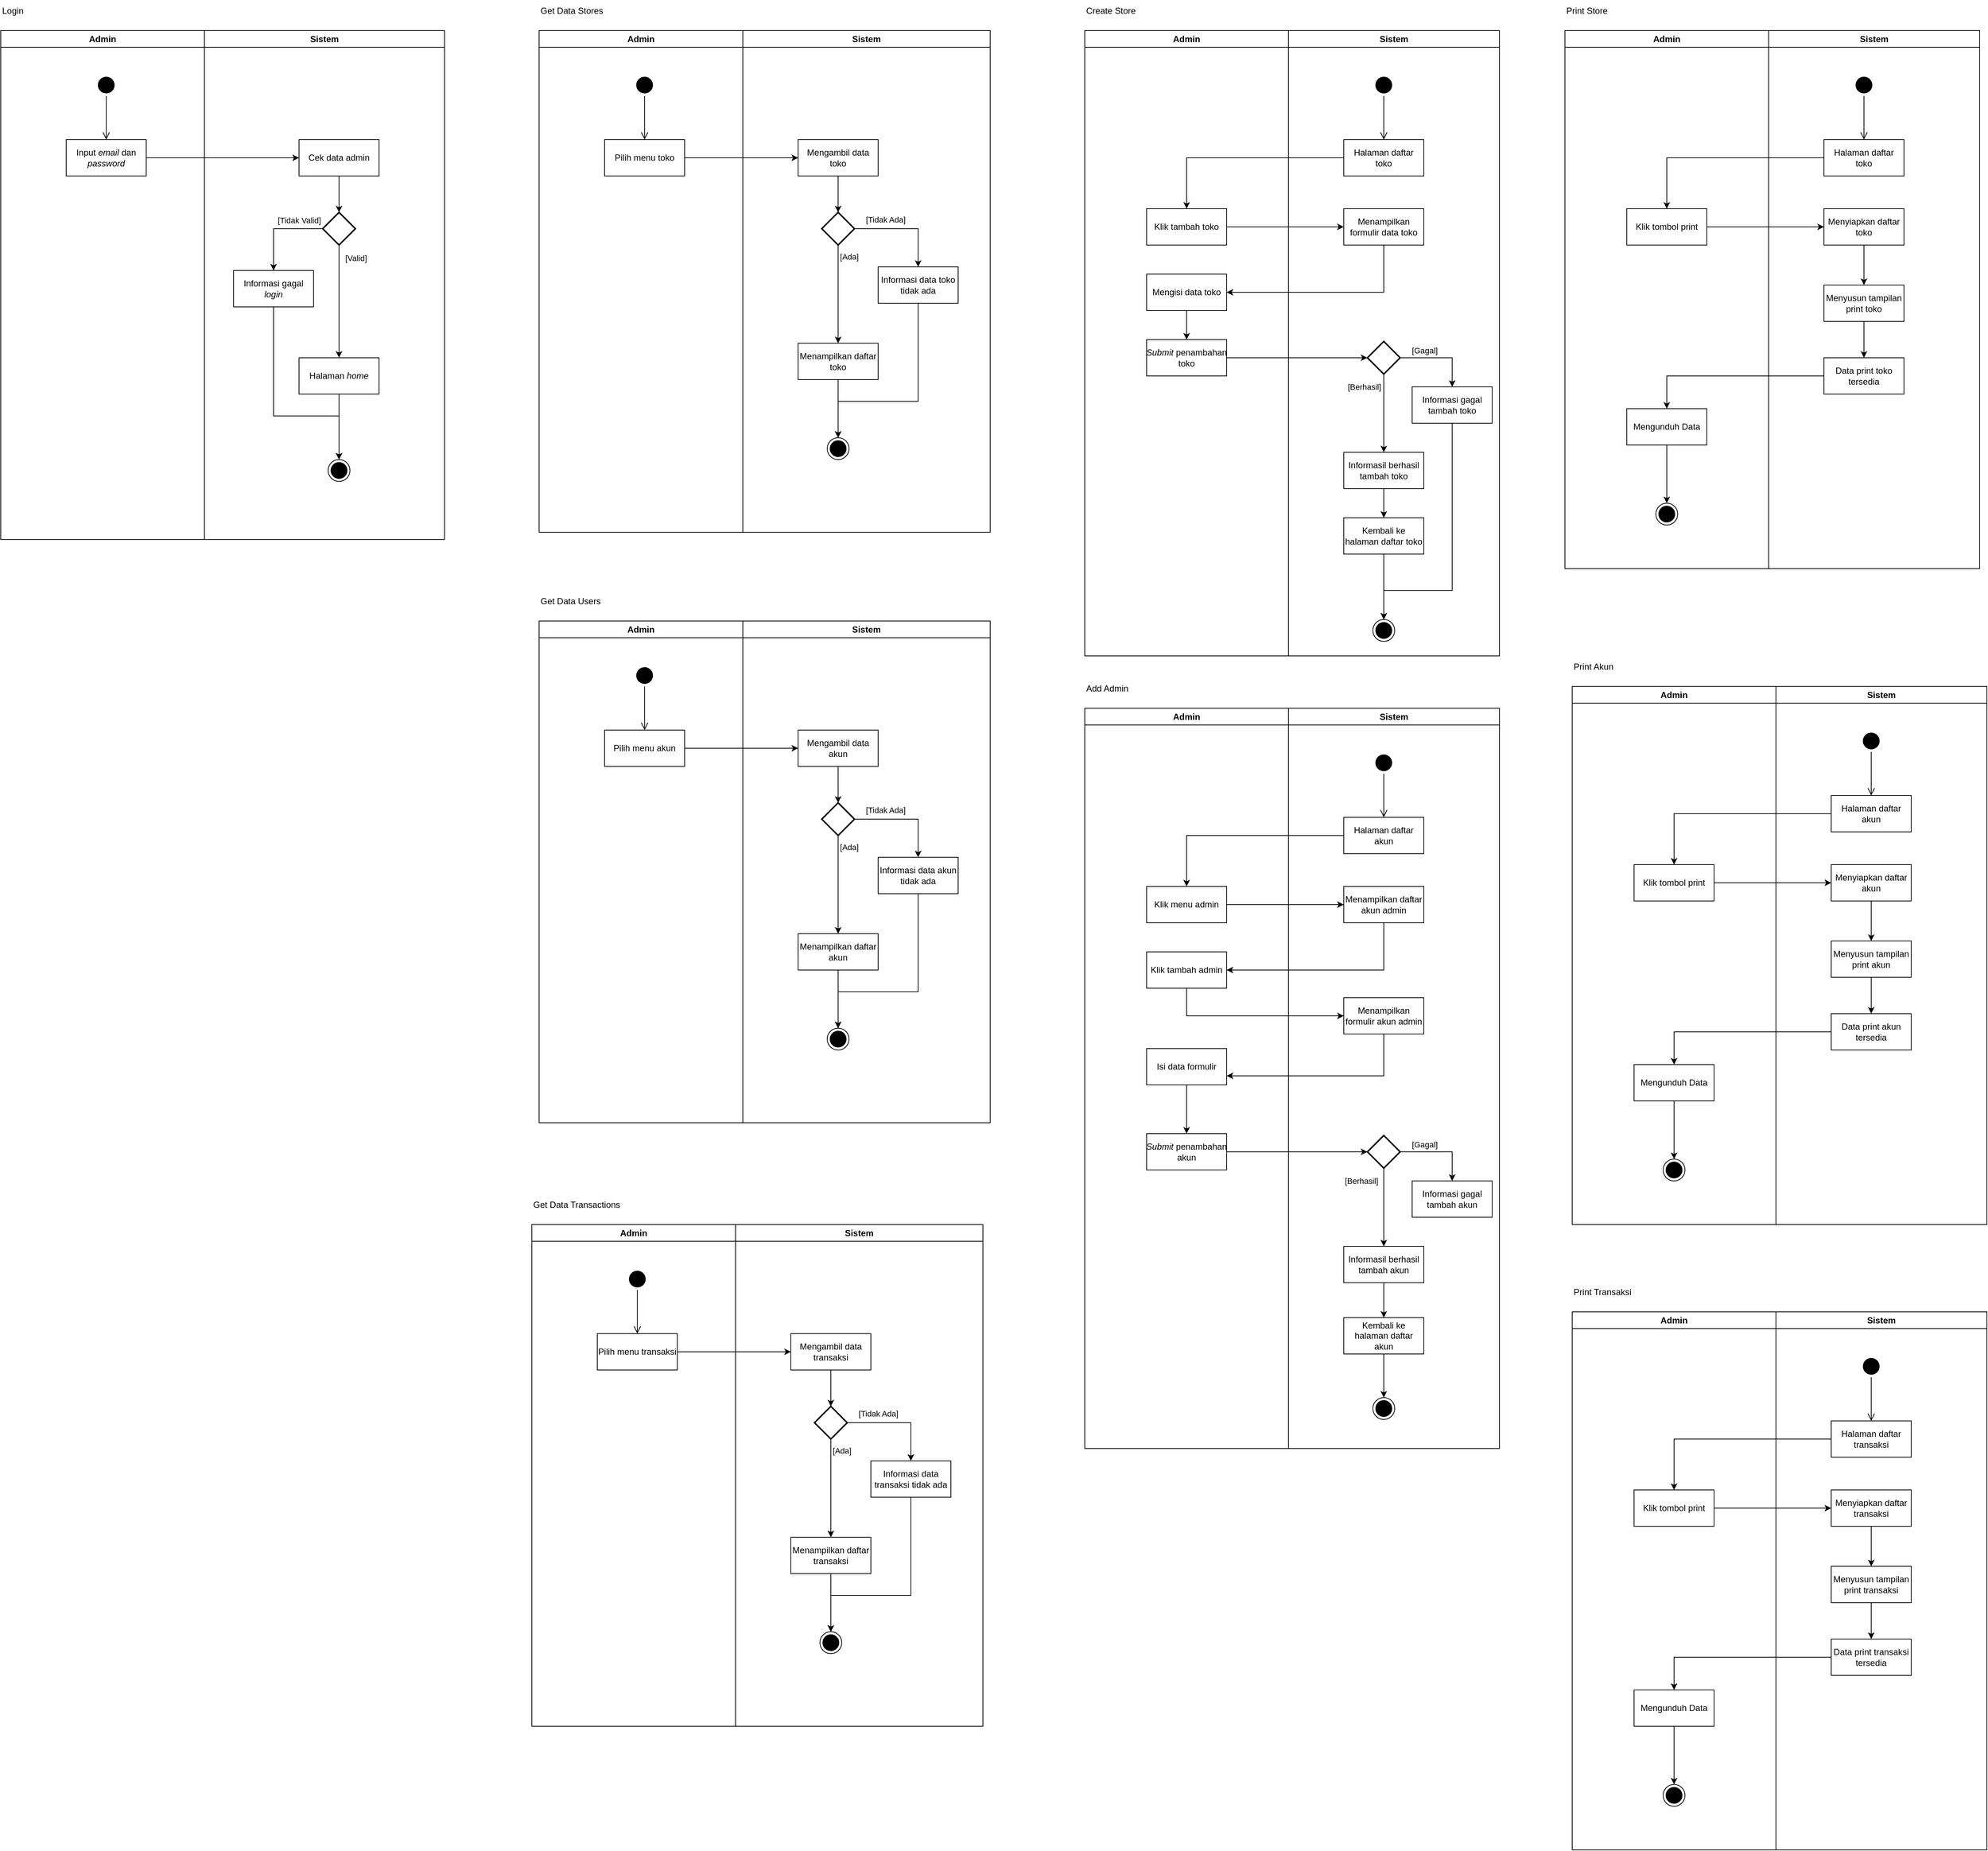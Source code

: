 <mxfile version="21.6.2" type="github">
  <diagram name="Page-1" id="6IB2YvkC9LSRLN1tW4_e">
    <mxGraphModel dx="4797" dy="2580" grid="1" gridSize="10" guides="1" tooltips="1" connect="1" arrows="1" fold="1" page="1" pageScale="1" pageWidth="827" pageHeight="1169" math="0" shadow="0">
      <root>
        <mxCell id="0" />
        <mxCell id="1" parent="0" />
        <mxCell id="mKlmTBmX9hLesUf-V7IB-21" value="" style="group;movable=1;resizable=1;rotatable=1;deletable=1;editable=1;locked=0;connectable=1;" parent="1" vertex="1" connectable="0">
          <mxGeometry x="-160" y="110" width="610" height="700" as="geometry" />
        </mxCell>
        <mxCell id="mKlmTBmX9hLesUf-V7IB-1" value="Admin" style="swimlane;whiteSpace=wrap;html=1;movable=1;resizable=1;rotatable=1;deletable=1;editable=1;locked=0;connectable=1;" parent="mKlmTBmX9hLesUf-V7IB-21" vertex="1">
          <mxGeometry width="280" height="700" as="geometry" />
        </mxCell>
        <mxCell id="mKlmTBmX9hLesUf-V7IB-3" value="" style="ellipse;html=1;shape=startState;fillColor=#000000;strokeColor=#030000;movable=1;resizable=1;rotatable=1;deletable=1;editable=1;locked=0;connectable=1;" parent="mKlmTBmX9hLesUf-V7IB-1" vertex="1">
          <mxGeometry x="130" y="60" width="30" height="30" as="geometry" />
        </mxCell>
        <mxCell id="mKlmTBmX9hLesUf-V7IB-4" value="" style="edgeStyle=orthogonalEdgeStyle;html=1;verticalAlign=bottom;endArrow=open;endSize=8;strokeColor=#030000;rounded=0;movable=1;resizable=1;rotatable=1;deletable=1;editable=1;locked=0;connectable=1;" parent="mKlmTBmX9hLesUf-V7IB-1" source="mKlmTBmX9hLesUf-V7IB-3" edge="1">
          <mxGeometry relative="1" as="geometry">
            <mxPoint x="145" y="150" as="targetPoint" />
          </mxGeometry>
        </mxCell>
        <mxCell id="mKlmTBmX9hLesUf-V7IB-5" value="Input &lt;i&gt;email&lt;/i&gt; dan &lt;i&gt;password&lt;/i&gt;" style="html=1;whiteSpace=wrap;movable=1;resizable=1;rotatable=1;deletable=1;editable=1;locked=0;connectable=1;" parent="mKlmTBmX9hLesUf-V7IB-1" vertex="1">
          <mxGeometry x="90" y="150" width="110" height="50" as="geometry" />
        </mxCell>
        <mxCell id="mKlmTBmX9hLesUf-V7IB-2" value="Sistem" style="swimlane;whiteSpace=wrap;html=1;movable=1;resizable=1;rotatable=1;deletable=1;editable=1;locked=0;connectable=1;" parent="mKlmTBmX9hLesUf-V7IB-21" vertex="1">
          <mxGeometry x="280" width="330" height="700" as="geometry" />
        </mxCell>
        <mxCell id="mKlmTBmX9hLesUf-V7IB-12" style="edgeStyle=orthogonalEdgeStyle;rounded=0;orthogonalLoop=1;jettySize=auto;html=1;movable=1;resizable=1;rotatable=1;deletable=1;editable=1;locked=0;connectable=1;" parent="mKlmTBmX9hLesUf-V7IB-2" source="mKlmTBmX9hLesUf-V7IB-6" target="mKlmTBmX9hLesUf-V7IB-8" edge="1">
          <mxGeometry relative="1" as="geometry" />
        </mxCell>
        <mxCell id="mKlmTBmX9hLesUf-V7IB-6" value="Cek data admin" style="html=1;whiteSpace=wrap;movable=1;resizable=1;rotatable=1;deletable=1;editable=1;locked=0;connectable=1;" parent="mKlmTBmX9hLesUf-V7IB-2" vertex="1">
          <mxGeometry x="130" y="150" width="110" height="50" as="geometry" />
        </mxCell>
        <mxCell id="mKlmTBmX9hLesUf-V7IB-14" value="" style="edgeStyle=orthogonalEdgeStyle;rounded=0;orthogonalLoop=1;jettySize=auto;html=1;movable=1;resizable=1;rotatable=1;deletable=1;editable=1;locked=0;connectable=1;" parent="mKlmTBmX9hLesUf-V7IB-2" source="mKlmTBmX9hLesUf-V7IB-8" target="mKlmTBmX9hLesUf-V7IB-13" edge="1">
          <mxGeometry relative="1" as="geometry" />
        </mxCell>
        <mxCell id="mKlmTBmX9hLesUf-V7IB-18" value="[Valid]" style="edgeLabel;html=1;align=center;verticalAlign=middle;resizable=1;points=[];movable=1;rotatable=1;deletable=1;editable=1;locked=0;connectable=1;" parent="mKlmTBmX9hLesUf-V7IB-14" vertex="1" connectable="0">
          <mxGeometry x="-0.773" y="3" relative="1" as="geometry">
            <mxPoint x="20" as="offset" />
          </mxGeometry>
        </mxCell>
        <mxCell id="mKlmTBmX9hLesUf-V7IB-16" style="edgeStyle=orthogonalEdgeStyle;rounded=0;orthogonalLoop=1;jettySize=auto;html=1;exitX=0;exitY=0.5;exitDx=0;exitDy=0;exitPerimeter=0;movable=1;resizable=1;rotatable=1;deletable=1;editable=1;locked=0;connectable=1;" parent="mKlmTBmX9hLesUf-V7IB-2" source="mKlmTBmX9hLesUf-V7IB-8" target="mKlmTBmX9hLesUf-V7IB-15" edge="1">
          <mxGeometry relative="1" as="geometry" />
        </mxCell>
        <mxCell id="mKlmTBmX9hLesUf-V7IB-17" value="[Tidak Valid]" style="edgeLabel;html=1;align=center;verticalAlign=middle;resizable=1;points=[];movable=1;rotatable=1;deletable=1;editable=1;locked=0;connectable=1;" parent="mKlmTBmX9hLesUf-V7IB-16" vertex="1" connectable="0">
          <mxGeometry x="-0.512" relative="1" as="geometry">
            <mxPoint x="-2" y="-12" as="offset" />
          </mxGeometry>
        </mxCell>
        <mxCell id="mKlmTBmX9hLesUf-V7IB-8" value="" style="strokeWidth=2;html=1;shape=mxgraph.flowchart.decision;whiteSpace=wrap;movable=1;resizable=1;rotatable=1;deletable=1;editable=1;locked=0;connectable=1;" parent="mKlmTBmX9hLesUf-V7IB-2" vertex="1">
          <mxGeometry x="162.5" y="250" width="45" height="45" as="geometry" />
        </mxCell>
        <mxCell id="mKlmTBmX9hLesUf-V7IB-20" value="" style="edgeStyle=orthogonalEdgeStyle;rounded=0;orthogonalLoop=1;jettySize=auto;html=1;movable=1;resizable=1;rotatable=1;deletable=1;editable=1;locked=0;connectable=1;" parent="mKlmTBmX9hLesUf-V7IB-2" source="mKlmTBmX9hLesUf-V7IB-13" target="mKlmTBmX9hLesUf-V7IB-19" edge="1">
          <mxGeometry relative="1" as="geometry" />
        </mxCell>
        <mxCell id="mKlmTBmX9hLesUf-V7IB-13" value="Halaman &lt;i&gt;home&lt;/i&gt;" style="html=1;whiteSpace=wrap;movable=1;resizable=1;rotatable=1;deletable=1;editable=1;locked=0;connectable=1;" parent="mKlmTBmX9hLesUf-V7IB-2" vertex="1">
          <mxGeometry x="130" y="450" width="110" height="50" as="geometry" />
        </mxCell>
        <mxCell id="mKlmTBmX9hLesUf-V7IB-15" value="Informasi gagal &lt;i&gt;login&lt;/i&gt;" style="html=1;whiteSpace=wrap;movable=1;resizable=1;rotatable=1;deletable=1;editable=1;locked=0;connectable=1;" parent="mKlmTBmX9hLesUf-V7IB-2" vertex="1">
          <mxGeometry x="40" y="330" width="110" height="50" as="geometry" />
        </mxCell>
        <mxCell id="mKlmTBmX9hLesUf-V7IB-19" value="" style="ellipse;html=1;shape=endState;fillColor=#000000;strokeColor=#000000;movable=1;resizable=1;rotatable=1;deletable=1;editable=1;locked=0;connectable=1;" parent="mKlmTBmX9hLesUf-V7IB-2" vertex="1">
          <mxGeometry x="170" y="590" width="30" height="30" as="geometry" />
        </mxCell>
        <mxCell id="mKlmTBmX9hLesUf-V7IB-62" style="edgeStyle=orthogonalEdgeStyle;rounded=0;orthogonalLoop=1;jettySize=auto;html=1;exitX=0.5;exitY=1;exitDx=0;exitDy=0;" parent="mKlmTBmX9hLesUf-V7IB-2" source="mKlmTBmX9hLesUf-V7IB-15" edge="1">
          <mxGeometry relative="1" as="geometry">
            <mxPoint x="185" y="590" as="targetPoint" />
            <Array as="points">
              <mxPoint x="95" y="530" />
              <mxPoint x="185" y="530" />
            </Array>
          </mxGeometry>
        </mxCell>
        <mxCell id="mKlmTBmX9hLesUf-V7IB-7" style="edgeStyle=orthogonalEdgeStyle;rounded=0;orthogonalLoop=1;jettySize=auto;html=1;entryX=0;entryY=0.5;entryDx=0;entryDy=0;movable=1;resizable=1;rotatable=1;deletable=1;editable=1;locked=0;connectable=1;" parent="mKlmTBmX9hLesUf-V7IB-21" source="mKlmTBmX9hLesUf-V7IB-5" target="mKlmTBmX9hLesUf-V7IB-6" edge="1">
          <mxGeometry relative="1" as="geometry" />
        </mxCell>
        <mxCell id="mKlmTBmX9hLesUf-V7IB-42" value="Admin" style="swimlane;whiteSpace=wrap;html=1;" parent="1" vertex="1">
          <mxGeometry x="580" y="110" width="280" height="690" as="geometry" />
        </mxCell>
        <mxCell id="mKlmTBmX9hLesUf-V7IB-43" value="" style="ellipse;html=1;shape=startState;fillColor=#000000;strokeColor=#030000;" parent="mKlmTBmX9hLesUf-V7IB-42" vertex="1">
          <mxGeometry x="130" y="60" width="30" height="30" as="geometry" />
        </mxCell>
        <mxCell id="mKlmTBmX9hLesUf-V7IB-44" value="" style="edgeStyle=orthogonalEdgeStyle;html=1;verticalAlign=bottom;endArrow=open;endSize=8;strokeColor=#030000;rounded=0;" parent="mKlmTBmX9hLesUf-V7IB-42" source="mKlmTBmX9hLesUf-V7IB-43" edge="1">
          <mxGeometry relative="1" as="geometry">
            <mxPoint x="145" y="150" as="targetPoint" />
          </mxGeometry>
        </mxCell>
        <mxCell id="mKlmTBmX9hLesUf-V7IB-45" value="Pilih menu toko" style="html=1;whiteSpace=wrap;" parent="mKlmTBmX9hLesUf-V7IB-42" vertex="1">
          <mxGeometry x="90" y="150" width="110" height="50" as="geometry" />
        </mxCell>
        <mxCell id="mKlmTBmX9hLesUf-V7IB-46" value="Sistem" style="swimlane;whiteSpace=wrap;html=1;movable=1;resizable=1;rotatable=1;deletable=1;editable=1;locked=0;connectable=1;" parent="1" vertex="1">
          <mxGeometry x="860" y="110" width="340" height="690" as="geometry" />
        </mxCell>
        <mxCell id="mKlmTBmX9hLesUf-V7IB-47" style="edgeStyle=orthogonalEdgeStyle;rounded=0;orthogonalLoop=1;jettySize=auto;html=1;" parent="mKlmTBmX9hLesUf-V7IB-46" source="mKlmTBmX9hLesUf-V7IB-48" target="mKlmTBmX9hLesUf-V7IB-53" edge="1">
          <mxGeometry relative="1" as="geometry" />
        </mxCell>
        <mxCell id="mKlmTBmX9hLesUf-V7IB-48" value="Mengambil data toko" style="html=1;whiteSpace=wrap;movable=1;resizable=1;rotatable=1;deletable=1;editable=1;locked=0;connectable=1;" parent="mKlmTBmX9hLesUf-V7IB-46" vertex="1">
          <mxGeometry x="76" y="150" width="110" height="50" as="geometry" />
        </mxCell>
        <mxCell id="mKlmTBmX9hLesUf-V7IB-49" value="" style="edgeStyle=orthogonalEdgeStyle;rounded=0;orthogonalLoop=1;jettySize=auto;html=1;" parent="mKlmTBmX9hLesUf-V7IB-46" source="mKlmTBmX9hLesUf-V7IB-53" target="mKlmTBmX9hLesUf-V7IB-55" edge="1">
          <mxGeometry relative="1" as="geometry" />
        </mxCell>
        <mxCell id="mKlmTBmX9hLesUf-V7IB-50" value="[Ada]" style="edgeLabel;html=1;align=center;verticalAlign=middle;resizable=0;points=[];" parent="mKlmTBmX9hLesUf-V7IB-49" vertex="1" connectable="0">
          <mxGeometry x="-0.773" y="3" relative="1" as="geometry">
            <mxPoint x="12" as="offset" />
          </mxGeometry>
        </mxCell>
        <mxCell id="mKlmTBmX9hLesUf-V7IB-63" style="edgeStyle=orthogonalEdgeStyle;rounded=0;orthogonalLoop=1;jettySize=auto;html=1;exitX=1;exitY=0.5;exitDx=0;exitDy=0;exitPerimeter=0;entryX=0.5;entryY=0;entryDx=0;entryDy=0;" parent="mKlmTBmX9hLesUf-V7IB-46" source="mKlmTBmX9hLesUf-V7IB-53" target="mKlmTBmX9hLesUf-V7IB-56" edge="1">
          <mxGeometry relative="1" as="geometry" />
        </mxCell>
        <mxCell id="mKlmTBmX9hLesUf-V7IB-64" value="[Tidak Ada]" style="edgeLabel;html=1;align=center;verticalAlign=middle;resizable=0;points=[];" parent="mKlmTBmX9hLesUf-V7IB-63" vertex="1" connectable="0">
          <mxGeometry x="-0.547" relative="1" as="geometry">
            <mxPoint x="11" y="-13" as="offset" />
          </mxGeometry>
        </mxCell>
        <mxCell id="mKlmTBmX9hLesUf-V7IB-53" value="" style="strokeWidth=2;html=1;shape=mxgraph.flowchart.decision;whiteSpace=wrap;" parent="mKlmTBmX9hLesUf-V7IB-46" vertex="1">
          <mxGeometry x="108.5" y="250" width="45" height="45" as="geometry" />
        </mxCell>
        <mxCell id="mKlmTBmX9hLesUf-V7IB-164" value="" style="edgeStyle=orthogonalEdgeStyle;rounded=0;orthogonalLoop=1;jettySize=auto;html=1;" parent="mKlmTBmX9hLesUf-V7IB-46" source="mKlmTBmX9hLesUf-V7IB-55" target="mKlmTBmX9hLesUf-V7IB-163" edge="1">
          <mxGeometry relative="1" as="geometry" />
        </mxCell>
        <mxCell id="mKlmTBmX9hLesUf-V7IB-55" value="Menampilkan daftar toko" style="html=1;whiteSpace=wrap;" parent="mKlmTBmX9hLesUf-V7IB-46" vertex="1">
          <mxGeometry x="76" y="430" width="110" height="50" as="geometry" />
        </mxCell>
        <mxCell id="mKlmTBmX9hLesUf-V7IB-165" style="edgeStyle=orthogonalEdgeStyle;rounded=0;orthogonalLoop=1;jettySize=auto;html=1;exitX=0.5;exitY=1;exitDx=0;exitDy=0;entryX=0.5;entryY=0;entryDx=0;entryDy=0;" parent="mKlmTBmX9hLesUf-V7IB-46" source="mKlmTBmX9hLesUf-V7IB-56" target="mKlmTBmX9hLesUf-V7IB-163" edge="1">
          <mxGeometry relative="1" as="geometry">
            <Array as="points">
              <mxPoint x="241" y="510" />
              <mxPoint x="131" y="510" />
            </Array>
          </mxGeometry>
        </mxCell>
        <mxCell id="mKlmTBmX9hLesUf-V7IB-56" value="Informasi data toko tidak ada" style="html=1;whiteSpace=wrap;" parent="mKlmTBmX9hLesUf-V7IB-46" vertex="1">
          <mxGeometry x="186" y="325" width="110" height="50" as="geometry" />
        </mxCell>
        <mxCell id="mKlmTBmX9hLesUf-V7IB-163" value="" style="ellipse;html=1;shape=endState;fillColor=#000000;strokeColor=#000000;movable=1;resizable=1;rotatable=1;deletable=1;editable=1;locked=0;connectable=1;" parent="mKlmTBmX9hLesUf-V7IB-46" vertex="1">
          <mxGeometry x="116" y="560" width="30" height="30" as="geometry" />
        </mxCell>
        <mxCell id="mKlmTBmX9hLesUf-V7IB-58" style="edgeStyle=orthogonalEdgeStyle;rounded=0;orthogonalLoop=1;jettySize=auto;html=1;entryX=0;entryY=0.5;entryDx=0;entryDy=0;" parent="1" source="mKlmTBmX9hLesUf-V7IB-45" target="mKlmTBmX9hLesUf-V7IB-48" edge="1">
          <mxGeometry relative="1" as="geometry" />
        </mxCell>
        <mxCell id="mKlmTBmX9hLesUf-V7IB-118" value="Admin" style="swimlane;whiteSpace=wrap;html=1;" parent="1" vertex="1">
          <mxGeometry x="1330" y="110" width="280" height="860" as="geometry" />
        </mxCell>
        <mxCell id="mKlmTBmX9hLesUf-V7IB-130" value="Klik tambah toko" style="html=1;whiteSpace=wrap;" parent="mKlmTBmX9hLesUf-V7IB-118" vertex="1">
          <mxGeometry x="85" y="245" width="110" height="50" as="geometry" />
        </mxCell>
        <mxCell id="mKlmTBmX9hLesUf-V7IB-131" value="" style="edgeStyle=orthogonalEdgeStyle;rounded=0;orthogonalLoop=1;jettySize=auto;html=1;" parent="mKlmTBmX9hLesUf-V7IB-118" source="mKlmTBmX9hLesUf-V7IB-132" target="mKlmTBmX9hLesUf-V7IB-133" edge="1">
          <mxGeometry relative="1" as="geometry" />
        </mxCell>
        <mxCell id="mKlmTBmX9hLesUf-V7IB-132" value="Mengisi data toko" style="html=1;whiteSpace=wrap;" parent="mKlmTBmX9hLesUf-V7IB-118" vertex="1">
          <mxGeometry x="85" y="335" width="110" height="50" as="geometry" />
        </mxCell>
        <mxCell id="mKlmTBmX9hLesUf-V7IB-133" value="&lt;i&gt;Submit&lt;/i&gt;&amp;nbsp;penambahan toko" style="html=1;whiteSpace=wrap;" parent="mKlmTBmX9hLesUf-V7IB-118" vertex="1">
          <mxGeometry x="85" y="425" width="110" height="50" as="geometry" />
        </mxCell>
        <mxCell id="mKlmTBmX9hLesUf-V7IB-134" value="Sistem" style="swimlane;whiteSpace=wrap;html=1;movable=1;resizable=1;rotatable=1;deletable=1;editable=1;locked=0;connectable=1;" parent="1" vertex="1">
          <mxGeometry x="1610" y="110" width="290" height="860" as="geometry" />
        </mxCell>
        <mxCell id="mKlmTBmX9hLesUf-V7IB-136" value="Halaman daftar toko" style="html=1;whiteSpace=wrap;movable=1;resizable=1;rotatable=1;deletable=1;editable=1;locked=0;connectable=1;" parent="mKlmTBmX9hLesUf-V7IB-134" vertex="1">
          <mxGeometry x="76" y="150" width="110" height="50" as="geometry" />
        </mxCell>
        <mxCell id="mKlmTBmX9hLesUf-V7IB-154" value="Menampilkan formulir data toko" style="html=1;whiteSpace=wrap;" parent="mKlmTBmX9hLesUf-V7IB-134" vertex="1">
          <mxGeometry x="76" y="245" width="110" height="50" as="geometry" />
        </mxCell>
        <mxCell id="mKlmTBmX9hLesUf-V7IB-119" value="" style="ellipse;html=1;shape=startState;fillColor=#000000;strokeColor=#030000;" parent="mKlmTBmX9hLesUf-V7IB-134" vertex="1">
          <mxGeometry x="116" y="60" width="30" height="30" as="geometry" />
        </mxCell>
        <mxCell id="mKlmTBmX9hLesUf-V7IB-120" value="" style="edgeStyle=orthogonalEdgeStyle;html=1;verticalAlign=bottom;endArrow=open;endSize=8;strokeColor=#030000;rounded=0;" parent="mKlmTBmX9hLesUf-V7IB-134" source="mKlmTBmX9hLesUf-V7IB-119" edge="1">
          <mxGeometry relative="1" as="geometry">
            <mxPoint x="131" y="150" as="targetPoint" />
            <Array as="points">
              <mxPoint x="131" y="100" />
              <mxPoint x="131" y="100" />
            </Array>
          </mxGeometry>
        </mxCell>
        <mxCell id="mKlmTBmX9hLesUf-V7IB-177" style="edgeStyle=orthogonalEdgeStyle;rounded=0;orthogonalLoop=1;jettySize=auto;html=1;exitX=1;exitY=0.5;exitDx=0;exitDy=0;exitPerimeter=0;entryX=0.5;entryY=0;entryDx=0;entryDy=0;" parent="mKlmTBmX9hLesUf-V7IB-134" source="mKlmTBmX9hLesUf-V7IB-174" target="mKlmTBmX9hLesUf-V7IB-176" edge="1">
          <mxGeometry relative="1" as="geometry" />
        </mxCell>
        <mxCell id="mKlmTBmX9hLesUf-V7IB-183" value="[Gagal]" style="edgeLabel;html=1;align=center;verticalAlign=middle;resizable=0;points=[];" parent="mKlmTBmX9hLesUf-V7IB-177" vertex="1" connectable="0">
          <mxGeometry x="-0.462" relative="1" as="geometry">
            <mxPoint x="3" y="-10" as="offset" />
          </mxGeometry>
        </mxCell>
        <mxCell id="mKlmTBmX9hLesUf-V7IB-179" style="edgeStyle=orthogonalEdgeStyle;rounded=0;orthogonalLoop=1;jettySize=auto;html=1;exitX=0.5;exitY=1;exitDx=0;exitDy=0;exitPerimeter=0;" parent="mKlmTBmX9hLesUf-V7IB-134" source="mKlmTBmX9hLesUf-V7IB-174" target="mKlmTBmX9hLesUf-V7IB-178" edge="1">
          <mxGeometry relative="1" as="geometry" />
        </mxCell>
        <mxCell id="mKlmTBmX9hLesUf-V7IB-198" value="[Berhasil]" style="edgeLabel;html=1;align=center;verticalAlign=middle;resizable=0;points=[];" parent="mKlmTBmX9hLesUf-V7IB-179" vertex="1" connectable="0">
          <mxGeometry x="-0.561" y="1" relative="1" as="geometry">
            <mxPoint x="-28" y="-6" as="offset" />
          </mxGeometry>
        </mxCell>
        <mxCell id="mKlmTBmX9hLesUf-V7IB-174" value="" style="strokeWidth=2;html=1;shape=mxgraph.flowchart.decision;whiteSpace=wrap;" parent="mKlmTBmX9hLesUf-V7IB-134" vertex="1">
          <mxGeometry x="108.5" y="427.5" width="45" height="45" as="geometry" />
        </mxCell>
        <mxCell id="mKlmTBmX9hLesUf-V7IB-182" style="edgeStyle=orthogonalEdgeStyle;rounded=0;orthogonalLoop=1;jettySize=auto;html=1;exitX=0.5;exitY=1;exitDx=0;exitDy=0;entryX=0.5;entryY=0;entryDx=0;entryDy=0;" parent="mKlmTBmX9hLesUf-V7IB-134" source="mKlmTBmX9hLesUf-V7IB-176" target="mKlmTBmX9hLesUf-V7IB-180" edge="1">
          <mxGeometry relative="1" as="geometry">
            <Array as="points">
              <mxPoint x="225" y="770" />
              <mxPoint x="131" y="770" />
            </Array>
            <mxPoint x="225" y="660" as="sourcePoint" />
          </mxGeometry>
        </mxCell>
        <mxCell id="mKlmTBmX9hLesUf-V7IB-176" value="Informasi gagal tambah toko" style="html=1;whiteSpace=wrap;" parent="mKlmTBmX9hLesUf-V7IB-134" vertex="1">
          <mxGeometry x="170" y="490" width="110" height="50" as="geometry" />
        </mxCell>
        <mxCell id="Cweh-Wj49umTuit783RZ-101" style="edgeStyle=orthogonalEdgeStyle;rounded=0;orthogonalLoop=1;jettySize=auto;html=1;exitX=0.5;exitY=1;exitDx=0;exitDy=0;entryX=0.5;entryY=0;entryDx=0;entryDy=0;" edge="1" parent="mKlmTBmX9hLesUf-V7IB-134" source="mKlmTBmX9hLesUf-V7IB-178" target="Cweh-Wj49umTuit783RZ-100">
          <mxGeometry relative="1" as="geometry" />
        </mxCell>
        <mxCell id="mKlmTBmX9hLesUf-V7IB-178" value="Informasil berhasil tambah toko" style="html=1;whiteSpace=wrap;" parent="mKlmTBmX9hLesUf-V7IB-134" vertex="1">
          <mxGeometry x="76" y="580" width="110" height="50" as="geometry" />
        </mxCell>
        <mxCell id="mKlmTBmX9hLesUf-V7IB-180" value="" style="ellipse;html=1;shape=endState;fillColor=#000000;strokeColor=#000000;movable=1;resizable=1;rotatable=1;deletable=1;editable=1;locked=0;connectable=1;" parent="mKlmTBmX9hLesUf-V7IB-134" vertex="1">
          <mxGeometry x="116" y="810" width="30" height="30" as="geometry" />
        </mxCell>
        <mxCell id="Cweh-Wj49umTuit783RZ-102" value="" style="edgeStyle=orthogonalEdgeStyle;rounded=0;orthogonalLoop=1;jettySize=auto;html=1;" edge="1" parent="mKlmTBmX9hLesUf-V7IB-134" source="Cweh-Wj49umTuit783RZ-100" target="mKlmTBmX9hLesUf-V7IB-180">
          <mxGeometry relative="1" as="geometry" />
        </mxCell>
        <mxCell id="Cweh-Wj49umTuit783RZ-100" value="Kembali ke halaman daftar toko" style="html=1;whiteSpace=wrap;" vertex="1" parent="mKlmTBmX9hLesUf-V7IB-134">
          <mxGeometry x="76" y="670" width="110" height="50" as="geometry" />
        </mxCell>
        <mxCell id="mKlmTBmX9hLesUf-V7IB-161" style="edgeStyle=orthogonalEdgeStyle;rounded=0;orthogonalLoop=1;jettySize=auto;html=1;exitX=1;exitY=0.5;exitDx=0;exitDy=0;" parent="1" source="mKlmTBmX9hLesUf-V7IB-130" target="mKlmTBmX9hLesUf-V7IB-154" edge="1">
          <mxGeometry relative="1" as="geometry" />
        </mxCell>
        <mxCell id="mKlmTBmX9hLesUf-V7IB-162" style="edgeStyle=orthogonalEdgeStyle;rounded=0;orthogonalLoop=1;jettySize=auto;html=1;entryX=1;entryY=0.5;entryDx=0;entryDy=0;" parent="1" source="mKlmTBmX9hLesUf-V7IB-154" target="mKlmTBmX9hLesUf-V7IB-132" edge="1">
          <mxGeometry relative="1" as="geometry">
            <Array as="points">
              <mxPoint x="1741" y="470" />
            </Array>
          </mxGeometry>
        </mxCell>
        <mxCell id="mKlmTBmX9hLesUf-V7IB-135" style="edgeStyle=orthogonalEdgeStyle;rounded=0;orthogonalLoop=1;jettySize=auto;html=1;" parent="1" source="mKlmTBmX9hLesUf-V7IB-136" target="mKlmTBmX9hLesUf-V7IB-130" edge="1">
          <mxGeometry relative="1" as="geometry">
            <mxPoint x="1741" y="360" as="targetPoint" />
          </mxGeometry>
        </mxCell>
        <mxCell id="mKlmTBmX9hLesUf-V7IB-175" style="edgeStyle=orthogonalEdgeStyle;rounded=0;orthogonalLoop=1;jettySize=auto;html=1;exitX=1;exitY=0.5;exitDx=0;exitDy=0;" parent="1" source="mKlmTBmX9hLesUf-V7IB-133" target="mKlmTBmX9hLesUf-V7IB-174" edge="1">
          <mxGeometry relative="1" as="geometry" />
        </mxCell>
        <mxCell id="Cweh-Wj49umTuit783RZ-1" value="Login" style="text;html=1;align=left;verticalAlign=middle;resizable=0;points=[];autosize=1;strokeColor=none;fillColor=none;" vertex="1" parent="1">
          <mxGeometry x="-160" y="68" width="50" height="30" as="geometry" />
        </mxCell>
        <mxCell id="Cweh-Wj49umTuit783RZ-2" value="Get Data Stores" style="text;html=1;align=left;verticalAlign=middle;resizable=0;points=[];autosize=1;strokeColor=none;fillColor=none;" vertex="1" parent="1">
          <mxGeometry x="580" y="68" width="110" height="30" as="geometry" />
        </mxCell>
        <mxCell id="Cweh-Wj49umTuit783RZ-3" value="Create Store" style="text;html=1;align=left;verticalAlign=middle;resizable=0;points=[];autosize=1;strokeColor=none;fillColor=none;" vertex="1" parent="1">
          <mxGeometry x="1330" y="68" width="90" height="30" as="geometry" />
        </mxCell>
        <mxCell id="Cweh-Wj49umTuit783RZ-4" value="Admin" style="swimlane;whiteSpace=wrap;html=1;" vertex="1" parent="1">
          <mxGeometry x="580" y="922" width="280" height="690" as="geometry" />
        </mxCell>
        <mxCell id="Cweh-Wj49umTuit783RZ-5" value="" style="ellipse;html=1;shape=startState;fillColor=#000000;strokeColor=#030000;" vertex="1" parent="Cweh-Wj49umTuit783RZ-4">
          <mxGeometry x="130" y="60" width="30" height="30" as="geometry" />
        </mxCell>
        <mxCell id="Cweh-Wj49umTuit783RZ-6" value="" style="edgeStyle=orthogonalEdgeStyle;html=1;verticalAlign=bottom;endArrow=open;endSize=8;strokeColor=#030000;rounded=0;" edge="1" parent="Cweh-Wj49umTuit783RZ-4" source="Cweh-Wj49umTuit783RZ-5">
          <mxGeometry relative="1" as="geometry">
            <mxPoint x="145" y="150" as="targetPoint" />
          </mxGeometry>
        </mxCell>
        <mxCell id="Cweh-Wj49umTuit783RZ-7" value="Pilih menu akun" style="html=1;whiteSpace=wrap;" vertex="1" parent="Cweh-Wj49umTuit783RZ-4">
          <mxGeometry x="90" y="150" width="110" height="50" as="geometry" />
        </mxCell>
        <mxCell id="Cweh-Wj49umTuit783RZ-8" value="Sistem" style="swimlane;whiteSpace=wrap;html=1;movable=1;resizable=1;rotatable=1;deletable=1;editable=1;locked=0;connectable=1;" vertex="1" parent="1">
          <mxGeometry x="860" y="922" width="340" height="690" as="geometry" />
        </mxCell>
        <mxCell id="Cweh-Wj49umTuit783RZ-9" style="edgeStyle=orthogonalEdgeStyle;rounded=0;orthogonalLoop=1;jettySize=auto;html=1;" edge="1" parent="Cweh-Wj49umTuit783RZ-8" source="Cweh-Wj49umTuit783RZ-10" target="Cweh-Wj49umTuit783RZ-15">
          <mxGeometry relative="1" as="geometry" />
        </mxCell>
        <mxCell id="Cweh-Wj49umTuit783RZ-10" value="Mengambil data akun" style="html=1;whiteSpace=wrap;movable=1;resizable=1;rotatable=1;deletable=1;editable=1;locked=0;connectable=1;" vertex="1" parent="Cweh-Wj49umTuit783RZ-8">
          <mxGeometry x="76" y="150" width="110" height="50" as="geometry" />
        </mxCell>
        <mxCell id="Cweh-Wj49umTuit783RZ-11" value="" style="edgeStyle=orthogonalEdgeStyle;rounded=0;orthogonalLoop=1;jettySize=auto;html=1;" edge="1" parent="Cweh-Wj49umTuit783RZ-8" source="Cweh-Wj49umTuit783RZ-15" target="Cweh-Wj49umTuit783RZ-17">
          <mxGeometry relative="1" as="geometry" />
        </mxCell>
        <mxCell id="Cweh-Wj49umTuit783RZ-12" value="[Ada]" style="edgeLabel;html=1;align=center;verticalAlign=middle;resizable=0;points=[];" vertex="1" connectable="0" parent="Cweh-Wj49umTuit783RZ-11">
          <mxGeometry x="-0.773" y="3" relative="1" as="geometry">
            <mxPoint x="12" as="offset" />
          </mxGeometry>
        </mxCell>
        <mxCell id="Cweh-Wj49umTuit783RZ-13" style="edgeStyle=orthogonalEdgeStyle;rounded=0;orthogonalLoop=1;jettySize=auto;html=1;exitX=1;exitY=0.5;exitDx=0;exitDy=0;exitPerimeter=0;entryX=0.5;entryY=0;entryDx=0;entryDy=0;" edge="1" parent="Cweh-Wj49umTuit783RZ-8" source="Cweh-Wj49umTuit783RZ-15" target="Cweh-Wj49umTuit783RZ-19">
          <mxGeometry relative="1" as="geometry" />
        </mxCell>
        <mxCell id="Cweh-Wj49umTuit783RZ-14" value="[Tidak Ada]" style="edgeLabel;html=1;align=center;verticalAlign=middle;resizable=0;points=[];" vertex="1" connectable="0" parent="Cweh-Wj49umTuit783RZ-13">
          <mxGeometry x="-0.547" relative="1" as="geometry">
            <mxPoint x="11" y="-13" as="offset" />
          </mxGeometry>
        </mxCell>
        <mxCell id="Cweh-Wj49umTuit783RZ-15" value="" style="strokeWidth=2;html=1;shape=mxgraph.flowchart.decision;whiteSpace=wrap;" vertex="1" parent="Cweh-Wj49umTuit783RZ-8">
          <mxGeometry x="108.5" y="250" width="45" height="45" as="geometry" />
        </mxCell>
        <mxCell id="Cweh-Wj49umTuit783RZ-16" value="" style="edgeStyle=orthogonalEdgeStyle;rounded=0;orthogonalLoop=1;jettySize=auto;html=1;" edge="1" parent="Cweh-Wj49umTuit783RZ-8" source="Cweh-Wj49umTuit783RZ-17" target="Cweh-Wj49umTuit783RZ-20">
          <mxGeometry relative="1" as="geometry" />
        </mxCell>
        <mxCell id="Cweh-Wj49umTuit783RZ-17" value="Menampilkan daftar akun" style="html=1;whiteSpace=wrap;" vertex="1" parent="Cweh-Wj49umTuit783RZ-8">
          <mxGeometry x="76" y="430" width="110" height="50" as="geometry" />
        </mxCell>
        <mxCell id="Cweh-Wj49umTuit783RZ-18" style="edgeStyle=orthogonalEdgeStyle;rounded=0;orthogonalLoop=1;jettySize=auto;html=1;exitX=0.5;exitY=1;exitDx=0;exitDy=0;entryX=0.5;entryY=0;entryDx=0;entryDy=0;" edge="1" parent="Cweh-Wj49umTuit783RZ-8" source="Cweh-Wj49umTuit783RZ-19" target="Cweh-Wj49umTuit783RZ-20">
          <mxGeometry relative="1" as="geometry">
            <Array as="points">
              <mxPoint x="241" y="510" />
              <mxPoint x="131" y="510" />
            </Array>
          </mxGeometry>
        </mxCell>
        <mxCell id="Cweh-Wj49umTuit783RZ-19" value="Informasi data akun tidak ada" style="html=1;whiteSpace=wrap;" vertex="1" parent="Cweh-Wj49umTuit783RZ-8">
          <mxGeometry x="186" y="325" width="110" height="50" as="geometry" />
        </mxCell>
        <mxCell id="Cweh-Wj49umTuit783RZ-20" value="" style="ellipse;html=1;shape=endState;fillColor=#000000;strokeColor=#000000;movable=1;resizable=1;rotatable=1;deletable=1;editable=1;locked=0;connectable=1;" vertex="1" parent="Cweh-Wj49umTuit783RZ-8">
          <mxGeometry x="116" y="560" width="30" height="30" as="geometry" />
        </mxCell>
        <mxCell id="Cweh-Wj49umTuit783RZ-21" style="edgeStyle=orthogonalEdgeStyle;rounded=0;orthogonalLoop=1;jettySize=auto;html=1;entryX=0;entryY=0.5;entryDx=0;entryDy=0;" edge="1" parent="1" source="Cweh-Wj49umTuit783RZ-7" target="Cweh-Wj49umTuit783RZ-10">
          <mxGeometry relative="1" as="geometry" />
        </mxCell>
        <mxCell id="Cweh-Wj49umTuit783RZ-22" value="Get Data Users" style="text;html=1;align=left;verticalAlign=middle;resizable=0;points=[];autosize=1;strokeColor=none;fillColor=none;" vertex="1" parent="1">
          <mxGeometry x="580" y="880" width="110" height="30" as="geometry" />
        </mxCell>
        <mxCell id="Cweh-Wj49umTuit783RZ-55" value="Admin" style="swimlane;whiteSpace=wrap;html=1;" vertex="1" parent="1">
          <mxGeometry x="570" y="1752" width="280" height="690" as="geometry" />
        </mxCell>
        <mxCell id="Cweh-Wj49umTuit783RZ-56" value="" style="ellipse;html=1;shape=startState;fillColor=#000000;strokeColor=#030000;" vertex="1" parent="Cweh-Wj49umTuit783RZ-55">
          <mxGeometry x="130" y="60" width="30" height="30" as="geometry" />
        </mxCell>
        <mxCell id="Cweh-Wj49umTuit783RZ-57" value="" style="edgeStyle=orthogonalEdgeStyle;html=1;verticalAlign=bottom;endArrow=open;endSize=8;strokeColor=#030000;rounded=0;" edge="1" parent="Cweh-Wj49umTuit783RZ-55" source="Cweh-Wj49umTuit783RZ-56">
          <mxGeometry relative="1" as="geometry">
            <mxPoint x="145" y="150" as="targetPoint" />
          </mxGeometry>
        </mxCell>
        <mxCell id="Cweh-Wj49umTuit783RZ-58" value="Pilih menu transaksi" style="html=1;whiteSpace=wrap;" vertex="1" parent="Cweh-Wj49umTuit783RZ-55">
          <mxGeometry x="90" y="150" width="110" height="50" as="geometry" />
        </mxCell>
        <mxCell id="Cweh-Wj49umTuit783RZ-59" value="Sistem" style="swimlane;whiteSpace=wrap;html=1;movable=1;resizable=1;rotatable=1;deletable=1;editable=1;locked=0;connectable=1;" vertex="1" parent="1">
          <mxGeometry x="850" y="1752" width="340" height="690" as="geometry" />
        </mxCell>
        <mxCell id="Cweh-Wj49umTuit783RZ-60" style="edgeStyle=orthogonalEdgeStyle;rounded=0;orthogonalLoop=1;jettySize=auto;html=1;" edge="1" parent="Cweh-Wj49umTuit783RZ-59" source="Cweh-Wj49umTuit783RZ-61" target="Cweh-Wj49umTuit783RZ-66">
          <mxGeometry relative="1" as="geometry" />
        </mxCell>
        <mxCell id="Cweh-Wj49umTuit783RZ-61" value="Mengambil data transaksi" style="html=1;whiteSpace=wrap;movable=1;resizable=1;rotatable=1;deletable=1;editable=1;locked=0;connectable=1;" vertex="1" parent="Cweh-Wj49umTuit783RZ-59">
          <mxGeometry x="76" y="150" width="110" height="50" as="geometry" />
        </mxCell>
        <mxCell id="Cweh-Wj49umTuit783RZ-62" value="" style="edgeStyle=orthogonalEdgeStyle;rounded=0;orthogonalLoop=1;jettySize=auto;html=1;" edge="1" parent="Cweh-Wj49umTuit783RZ-59" source="Cweh-Wj49umTuit783RZ-66" target="Cweh-Wj49umTuit783RZ-68">
          <mxGeometry relative="1" as="geometry" />
        </mxCell>
        <mxCell id="Cweh-Wj49umTuit783RZ-63" value="[Ada]" style="edgeLabel;html=1;align=center;verticalAlign=middle;resizable=0;points=[];" vertex="1" connectable="0" parent="Cweh-Wj49umTuit783RZ-62">
          <mxGeometry x="-0.773" y="3" relative="1" as="geometry">
            <mxPoint x="12" as="offset" />
          </mxGeometry>
        </mxCell>
        <mxCell id="Cweh-Wj49umTuit783RZ-64" style="edgeStyle=orthogonalEdgeStyle;rounded=0;orthogonalLoop=1;jettySize=auto;html=1;exitX=1;exitY=0.5;exitDx=0;exitDy=0;exitPerimeter=0;entryX=0.5;entryY=0;entryDx=0;entryDy=0;" edge="1" parent="Cweh-Wj49umTuit783RZ-59" source="Cweh-Wj49umTuit783RZ-66" target="Cweh-Wj49umTuit783RZ-70">
          <mxGeometry relative="1" as="geometry" />
        </mxCell>
        <mxCell id="Cweh-Wj49umTuit783RZ-65" value="[Tidak Ada]" style="edgeLabel;html=1;align=center;verticalAlign=middle;resizable=0;points=[];" vertex="1" connectable="0" parent="Cweh-Wj49umTuit783RZ-64">
          <mxGeometry x="-0.547" relative="1" as="geometry">
            <mxPoint x="11" y="-13" as="offset" />
          </mxGeometry>
        </mxCell>
        <mxCell id="Cweh-Wj49umTuit783RZ-66" value="" style="strokeWidth=2;html=1;shape=mxgraph.flowchart.decision;whiteSpace=wrap;" vertex="1" parent="Cweh-Wj49umTuit783RZ-59">
          <mxGeometry x="108.5" y="250" width="45" height="45" as="geometry" />
        </mxCell>
        <mxCell id="Cweh-Wj49umTuit783RZ-67" value="" style="edgeStyle=orthogonalEdgeStyle;rounded=0;orthogonalLoop=1;jettySize=auto;html=1;" edge="1" parent="Cweh-Wj49umTuit783RZ-59" source="Cweh-Wj49umTuit783RZ-68" target="Cweh-Wj49umTuit783RZ-71">
          <mxGeometry relative="1" as="geometry" />
        </mxCell>
        <mxCell id="Cweh-Wj49umTuit783RZ-68" value="Menampilkan daftar transaksi" style="html=1;whiteSpace=wrap;" vertex="1" parent="Cweh-Wj49umTuit783RZ-59">
          <mxGeometry x="76" y="430" width="110" height="50" as="geometry" />
        </mxCell>
        <mxCell id="Cweh-Wj49umTuit783RZ-69" style="edgeStyle=orthogonalEdgeStyle;rounded=0;orthogonalLoop=1;jettySize=auto;html=1;exitX=0.5;exitY=1;exitDx=0;exitDy=0;entryX=0.5;entryY=0;entryDx=0;entryDy=0;" edge="1" parent="Cweh-Wj49umTuit783RZ-59" source="Cweh-Wj49umTuit783RZ-70" target="Cweh-Wj49umTuit783RZ-71">
          <mxGeometry relative="1" as="geometry">
            <Array as="points">
              <mxPoint x="241" y="510" />
              <mxPoint x="131" y="510" />
            </Array>
          </mxGeometry>
        </mxCell>
        <mxCell id="Cweh-Wj49umTuit783RZ-70" value="Informasi data transaksi tidak ada" style="html=1;whiteSpace=wrap;" vertex="1" parent="Cweh-Wj49umTuit783RZ-59">
          <mxGeometry x="186" y="325" width="110" height="50" as="geometry" />
        </mxCell>
        <mxCell id="Cweh-Wj49umTuit783RZ-71" value="" style="ellipse;html=1;shape=endState;fillColor=#000000;strokeColor=#000000;movable=1;resizable=1;rotatable=1;deletable=1;editable=1;locked=0;connectable=1;" vertex="1" parent="Cweh-Wj49umTuit783RZ-59">
          <mxGeometry x="116" y="560" width="30" height="30" as="geometry" />
        </mxCell>
        <mxCell id="Cweh-Wj49umTuit783RZ-72" style="edgeStyle=orthogonalEdgeStyle;rounded=0;orthogonalLoop=1;jettySize=auto;html=1;entryX=0;entryY=0.5;entryDx=0;entryDy=0;" edge="1" parent="1" source="Cweh-Wj49umTuit783RZ-58" target="Cweh-Wj49umTuit783RZ-61">
          <mxGeometry relative="1" as="geometry" />
        </mxCell>
        <mxCell id="Cweh-Wj49umTuit783RZ-73" value="Get Data Transactions" style="text;html=1;align=left;verticalAlign=middle;resizable=0;points=[];autosize=1;strokeColor=none;fillColor=none;" vertex="1" parent="1">
          <mxGeometry x="570" y="1710" width="140" height="30" as="geometry" />
        </mxCell>
        <mxCell id="Cweh-Wj49umTuit783RZ-74" value="Admin" style="swimlane;whiteSpace=wrap;html=1;" vertex="1" parent="1">
          <mxGeometry x="1330" y="1042" width="280" height="1018" as="geometry" />
        </mxCell>
        <mxCell id="Cweh-Wj49umTuit783RZ-75" value="Klik menu admin" style="html=1;whiteSpace=wrap;" vertex="1" parent="Cweh-Wj49umTuit783RZ-74">
          <mxGeometry x="85" y="245" width="110" height="50" as="geometry" />
        </mxCell>
        <mxCell id="Cweh-Wj49umTuit783RZ-77" value="Klik tambah admin" style="html=1;whiteSpace=wrap;" vertex="1" parent="Cweh-Wj49umTuit783RZ-74">
          <mxGeometry x="85" y="335" width="110" height="50" as="geometry" />
        </mxCell>
        <mxCell id="Cweh-Wj49umTuit783RZ-78" value="&lt;i&gt;Submit&lt;/i&gt;&amp;nbsp;penambahan akun" style="html=1;whiteSpace=wrap;" vertex="1" parent="Cweh-Wj49umTuit783RZ-74">
          <mxGeometry x="85" y="585" width="110" height="50" as="geometry" />
        </mxCell>
        <mxCell id="Cweh-Wj49umTuit783RZ-108" style="edgeStyle=orthogonalEdgeStyle;rounded=0;orthogonalLoop=1;jettySize=auto;html=1;" edge="1" parent="Cweh-Wj49umTuit783RZ-74" source="Cweh-Wj49umTuit783RZ-106" target="Cweh-Wj49umTuit783RZ-78">
          <mxGeometry relative="1" as="geometry" />
        </mxCell>
        <mxCell id="Cweh-Wj49umTuit783RZ-106" value="Isi data formulir" style="html=1;whiteSpace=wrap;" vertex="1" parent="Cweh-Wj49umTuit783RZ-74">
          <mxGeometry x="85" y="468" width="110" height="50" as="geometry" />
        </mxCell>
        <mxCell id="Cweh-Wj49umTuit783RZ-79" value="Sistem" style="swimlane;whiteSpace=wrap;html=1;movable=1;resizable=1;rotatable=1;deletable=1;editable=1;locked=0;connectable=1;" vertex="1" parent="1">
          <mxGeometry x="1610" y="1042" width="290" height="1018" as="geometry" />
        </mxCell>
        <mxCell id="Cweh-Wj49umTuit783RZ-80" value="Halaman daftar akun" style="html=1;whiteSpace=wrap;movable=1;resizable=1;rotatable=1;deletable=1;editable=1;locked=0;connectable=1;" vertex="1" parent="Cweh-Wj49umTuit783RZ-79">
          <mxGeometry x="76" y="150" width="110" height="50" as="geometry" />
        </mxCell>
        <mxCell id="Cweh-Wj49umTuit783RZ-81" value="Menampilkan daftar akun admin" style="html=1;whiteSpace=wrap;" vertex="1" parent="Cweh-Wj49umTuit783RZ-79">
          <mxGeometry x="76" y="245" width="110" height="50" as="geometry" />
        </mxCell>
        <mxCell id="Cweh-Wj49umTuit783RZ-82" value="" style="ellipse;html=1;shape=startState;fillColor=#000000;strokeColor=#030000;" vertex="1" parent="Cweh-Wj49umTuit783RZ-79">
          <mxGeometry x="116" y="60" width="30" height="30" as="geometry" />
        </mxCell>
        <mxCell id="Cweh-Wj49umTuit783RZ-83" value="" style="edgeStyle=orthogonalEdgeStyle;html=1;verticalAlign=bottom;endArrow=open;endSize=8;strokeColor=#030000;rounded=0;" edge="1" parent="Cweh-Wj49umTuit783RZ-79" source="Cweh-Wj49umTuit783RZ-82">
          <mxGeometry relative="1" as="geometry">
            <mxPoint x="131" y="150" as="targetPoint" />
            <Array as="points">
              <mxPoint x="131" y="100" />
              <mxPoint x="131" y="100" />
            </Array>
          </mxGeometry>
        </mxCell>
        <mxCell id="Cweh-Wj49umTuit783RZ-84" style="edgeStyle=orthogonalEdgeStyle;rounded=0;orthogonalLoop=1;jettySize=auto;html=1;exitX=1;exitY=0.5;exitDx=0;exitDy=0;exitPerimeter=0;entryX=0.5;entryY=0;entryDx=0;entryDy=0;" edge="1" parent="Cweh-Wj49umTuit783RZ-79" source="Cweh-Wj49umTuit783RZ-88" target="Cweh-Wj49umTuit783RZ-90">
          <mxGeometry relative="1" as="geometry" />
        </mxCell>
        <mxCell id="Cweh-Wj49umTuit783RZ-85" value="[Gagal]" style="edgeLabel;html=1;align=center;verticalAlign=middle;resizable=0;points=[];" vertex="1" connectable="0" parent="Cweh-Wj49umTuit783RZ-84">
          <mxGeometry x="-0.462" relative="1" as="geometry">
            <mxPoint x="3" y="-10" as="offset" />
          </mxGeometry>
        </mxCell>
        <mxCell id="Cweh-Wj49umTuit783RZ-86" style="edgeStyle=orthogonalEdgeStyle;rounded=0;orthogonalLoop=1;jettySize=auto;html=1;exitX=0.5;exitY=1;exitDx=0;exitDy=0;exitPerimeter=0;" edge="1" parent="Cweh-Wj49umTuit783RZ-79" source="Cweh-Wj49umTuit783RZ-88" target="Cweh-Wj49umTuit783RZ-92">
          <mxGeometry relative="1" as="geometry" />
        </mxCell>
        <mxCell id="Cweh-Wj49umTuit783RZ-87" value="[Berhasil]" style="edgeLabel;html=1;align=center;verticalAlign=middle;resizable=0;points=[];" vertex="1" connectable="0" parent="Cweh-Wj49umTuit783RZ-86">
          <mxGeometry x="-0.561" y="1" relative="1" as="geometry">
            <mxPoint x="-32" y="-6" as="offset" />
          </mxGeometry>
        </mxCell>
        <mxCell id="Cweh-Wj49umTuit783RZ-88" value="" style="strokeWidth=2;html=1;shape=mxgraph.flowchart.decision;whiteSpace=wrap;" vertex="1" parent="Cweh-Wj49umTuit783RZ-79">
          <mxGeometry x="108.5" y="587.5" width="45" height="45" as="geometry" />
        </mxCell>
        <mxCell id="Cweh-Wj49umTuit783RZ-90" value="Informasi gagal tambah akun" style="html=1;whiteSpace=wrap;" vertex="1" parent="Cweh-Wj49umTuit783RZ-79">
          <mxGeometry x="170" y="650" width="110" height="50" as="geometry" />
        </mxCell>
        <mxCell id="Cweh-Wj49umTuit783RZ-110" value="" style="edgeStyle=orthogonalEdgeStyle;rounded=0;orthogonalLoop=1;jettySize=auto;html=1;" edge="1" parent="Cweh-Wj49umTuit783RZ-79" source="Cweh-Wj49umTuit783RZ-92" target="Cweh-Wj49umTuit783RZ-109">
          <mxGeometry relative="1" as="geometry" />
        </mxCell>
        <mxCell id="Cweh-Wj49umTuit783RZ-92" value="Informasil berhasil tambah akun" style="html=1;whiteSpace=wrap;" vertex="1" parent="Cweh-Wj49umTuit783RZ-79">
          <mxGeometry x="76" y="740" width="110" height="50" as="geometry" />
        </mxCell>
        <mxCell id="Cweh-Wj49umTuit783RZ-93" value="" style="ellipse;html=1;shape=endState;fillColor=#000000;strokeColor=#000000;movable=1;resizable=1;rotatable=1;deletable=1;editable=1;locked=0;connectable=1;" vertex="1" parent="Cweh-Wj49umTuit783RZ-79">
          <mxGeometry x="116" y="948" width="30" height="30" as="geometry" />
        </mxCell>
        <mxCell id="Cweh-Wj49umTuit783RZ-104" value="Menampilkan formulir akun admin" style="html=1;whiteSpace=wrap;" vertex="1" parent="Cweh-Wj49umTuit783RZ-79">
          <mxGeometry x="76" y="398" width="110" height="50" as="geometry" />
        </mxCell>
        <mxCell id="Cweh-Wj49umTuit783RZ-111" value="" style="edgeStyle=orthogonalEdgeStyle;rounded=0;orthogonalLoop=1;jettySize=auto;html=1;" edge="1" parent="Cweh-Wj49umTuit783RZ-79" source="Cweh-Wj49umTuit783RZ-109" target="Cweh-Wj49umTuit783RZ-93">
          <mxGeometry relative="1" as="geometry" />
        </mxCell>
        <mxCell id="Cweh-Wj49umTuit783RZ-109" value="Kembali ke halaman daftar akun" style="html=1;whiteSpace=wrap;" vertex="1" parent="Cweh-Wj49umTuit783RZ-79">
          <mxGeometry x="76" y="838" width="110" height="50" as="geometry" />
        </mxCell>
        <mxCell id="Cweh-Wj49umTuit783RZ-94" style="edgeStyle=orthogonalEdgeStyle;rounded=0;orthogonalLoop=1;jettySize=auto;html=1;exitX=1;exitY=0.5;exitDx=0;exitDy=0;" edge="1" parent="1" source="Cweh-Wj49umTuit783RZ-75" target="Cweh-Wj49umTuit783RZ-81">
          <mxGeometry relative="1" as="geometry" />
        </mxCell>
        <mxCell id="Cweh-Wj49umTuit783RZ-95" style="edgeStyle=orthogonalEdgeStyle;rounded=0;orthogonalLoop=1;jettySize=auto;html=1;entryX=1;entryY=0.5;entryDx=0;entryDy=0;" edge="1" parent="1" source="Cweh-Wj49umTuit783RZ-81" target="Cweh-Wj49umTuit783RZ-77">
          <mxGeometry relative="1" as="geometry">
            <Array as="points">
              <mxPoint x="1741" y="1402" />
            </Array>
          </mxGeometry>
        </mxCell>
        <mxCell id="Cweh-Wj49umTuit783RZ-96" style="edgeStyle=orthogonalEdgeStyle;rounded=0;orthogonalLoop=1;jettySize=auto;html=1;" edge="1" parent="1" source="Cweh-Wj49umTuit783RZ-80" target="Cweh-Wj49umTuit783RZ-75">
          <mxGeometry relative="1" as="geometry">
            <mxPoint x="1741" y="1292" as="targetPoint" />
          </mxGeometry>
        </mxCell>
        <mxCell id="Cweh-Wj49umTuit783RZ-97" style="edgeStyle=orthogonalEdgeStyle;rounded=0;orthogonalLoop=1;jettySize=auto;html=1;exitX=1;exitY=0.5;exitDx=0;exitDy=0;" edge="1" parent="1" source="Cweh-Wj49umTuit783RZ-78" target="Cweh-Wj49umTuit783RZ-88">
          <mxGeometry relative="1" as="geometry" />
        </mxCell>
        <mxCell id="Cweh-Wj49umTuit783RZ-98" value="Add Admin" style="text;html=1;align=left;verticalAlign=middle;resizable=0;points=[];autosize=1;strokeColor=none;fillColor=none;" vertex="1" parent="1">
          <mxGeometry x="1330" y="1000" width="80" height="30" as="geometry" />
        </mxCell>
        <mxCell id="Cweh-Wj49umTuit783RZ-105" style="edgeStyle=orthogonalEdgeStyle;rounded=0;orthogonalLoop=1;jettySize=auto;html=1;entryX=0;entryY=0.5;entryDx=0;entryDy=0;" edge="1" parent="1" source="Cweh-Wj49umTuit783RZ-77" target="Cweh-Wj49umTuit783RZ-104">
          <mxGeometry relative="1" as="geometry">
            <Array as="points">
              <mxPoint x="1470" y="1465" />
            </Array>
          </mxGeometry>
        </mxCell>
        <mxCell id="Cweh-Wj49umTuit783RZ-107" style="edgeStyle=orthogonalEdgeStyle;rounded=0;orthogonalLoop=1;jettySize=auto;html=1;entryX=1;entryY=0.75;entryDx=0;entryDy=0;" edge="1" parent="1" source="Cweh-Wj49umTuit783RZ-104" target="Cweh-Wj49umTuit783RZ-106">
          <mxGeometry relative="1" as="geometry">
            <Array as="points">
              <mxPoint x="1741" y="1548" />
            </Array>
          </mxGeometry>
        </mxCell>
        <mxCell id="Cweh-Wj49umTuit783RZ-112" value="Admin" style="swimlane;whiteSpace=wrap;html=1;" vertex="1" parent="1">
          <mxGeometry x="1990" y="110" width="280" height="740" as="geometry" />
        </mxCell>
        <mxCell id="Cweh-Wj49umTuit783RZ-113" value="Klik tombol print" style="html=1;whiteSpace=wrap;" vertex="1" parent="Cweh-Wj49umTuit783RZ-112">
          <mxGeometry x="85" y="245" width="110" height="50" as="geometry" />
        </mxCell>
        <mxCell id="Cweh-Wj49umTuit783RZ-146" value="" style="edgeStyle=orthogonalEdgeStyle;rounded=0;orthogonalLoop=1;jettySize=auto;html=1;" edge="1" parent="Cweh-Wj49umTuit783RZ-112" source="Cweh-Wj49umTuit783RZ-142" target="Cweh-Wj49umTuit783RZ-131">
          <mxGeometry relative="1" as="geometry" />
        </mxCell>
        <mxCell id="Cweh-Wj49umTuit783RZ-142" value="Mengunduh Data" style="html=1;whiteSpace=wrap;" vertex="1" parent="Cweh-Wj49umTuit783RZ-112">
          <mxGeometry x="85" y="520" width="110" height="50" as="geometry" />
        </mxCell>
        <mxCell id="Cweh-Wj49umTuit783RZ-131" value="" style="ellipse;html=1;shape=endState;fillColor=#000000;strokeColor=#000000;movable=1;resizable=1;rotatable=1;deletable=1;editable=1;locked=0;connectable=1;" vertex="1" parent="Cweh-Wj49umTuit783RZ-112">
          <mxGeometry x="125" y="650" width="30" height="30" as="geometry" />
        </mxCell>
        <mxCell id="Cweh-Wj49umTuit783RZ-117" value="Sistem" style="swimlane;whiteSpace=wrap;html=1;movable=1;resizable=1;rotatable=1;deletable=1;editable=1;locked=0;connectable=1;" vertex="1" parent="1">
          <mxGeometry x="2270" y="110" width="290" height="740" as="geometry" />
        </mxCell>
        <mxCell id="Cweh-Wj49umTuit783RZ-118" value="Halaman daftar toko" style="html=1;whiteSpace=wrap;movable=1;resizable=1;rotatable=1;deletable=1;editable=1;locked=0;connectable=1;" vertex="1" parent="Cweh-Wj49umTuit783RZ-117">
          <mxGeometry x="76" y="150" width="110" height="50" as="geometry" />
        </mxCell>
        <mxCell id="Cweh-Wj49umTuit783RZ-143" value="" style="edgeStyle=orthogonalEdgeStyle;rounded=0;orthogonalLoop=1;jettySize=auto;html=1;" edge="1" parent="Cweh-Wj49umTuit783RZ-117" source="Cweh-Wj49umTuit783RZ-119" target="Cweh-Wj49umTuit783RZ-139">
          <mxGeometry relative="1" as="geometry" />
        </mxCell>
        <mxCell id="Cweh-Wj49umTuit783RZ-119" value="Menyiapkan daftar toko" style="html=1;whiteSpace=wrap;" vertex="1" parent="Cweh-Wj49umTuit783RZ-117">
          <mxGeometry x="76" y="245" width="110" height="50" as="geometry" />
        </mxCell>
        <mxCell id="Cweh-Wj49umTuit783RZ-120" value="" style="ellipse;html=1;shape=startState;fillColor=#000000;strokeColor=#030000;" vertex="1" parent="Cweh-Wj49umTuit783RZ-117">
          <mxGeometry x="116" y="60" width="30" height="30" as="geometry" />
        </mxCell>
        <mxCell id="Cweh-Wj49umTuit783RZ-121" value="" style="edgeStyle=orthogonalEdgeStyle;html=1;verticalAlign=bottom;endArrow=open;endSize=8;strokeColor=#030000;rounded=0;" edge="1" parent="Cweh-Wj49umTuit783RZ-117" source="Cweh-Wj49umTuit783RZ-120">
          <mxGeometry relative="1" as="geometry">
            <mxPoint x="131" y="150" as="targetPoint" />
            <Array as="points">
              <mxPoint x="131" y="100" />
              <mxPoint x="131" y="100" />
            </Array>
          </mxGeometry>
        </mxCell>
        <mxCell id="Cweh-Wj49umTuit783RZ-144" value="" style="edgeStyle=orthogonalEdgeStyle;rounded=0;orthogonalLoop=1;jettySize=auto;html=1;" edge="1" parent="Cweh-Wj49umTuit783RZ-117" source="Cweh-Wj49umTuit783RZ-139" target="Cweh-Wj49umTuit783RZ-140">
          <mxGeometry relative="1" as="geometry" />
        </mxCell>
        <mxCell id="Cweh-Wj49umTuit783RZ-139" value="Menyusun tampilan print toko" style="html=1;whiteSpace=wrap;" vertex="1" parent="Cweh-Wj49umTuit783RZ-117">
          <mxGeometry x="76" y="350" width="110" height="50" as="geometry" />
        </mxCell>
        <mxCell id="Cweh-Wj49umTuit783RZ-140" value="Data print toko tersedia" style="html=1;whiteSpace=wrap;" vertex="1" parent="Cweh-Wj49umTuit783RZ-117">
          <mxGeometry x="76" y="450" width="110" height="50" as="geometry" />
        </mxCell>
        <mxCell id="Cweh-Wj49umTuit783RZ-134" style="edgeStyle=orthogonalEdgeStyle;rounded=0;orthogonalLoop=1;jettySize=auto;html=1;exitX=1;exitY=0.5;exitDx=0;exitDy=0;" edge="1" parent="1" source="Cweh-Wj49umTuit783RZ-113" target="Cweh-Wj49umTuit783RZ-119">
          <mxGeometry relative="1" as="geometry" />
        </mxCell>
        <mxCell id="Cweh-Wj49umTuit783RZ-136" style="edgeStyle=orthogonalEdgeStyle;rounded=0;orthogonalLoop=1;jettySize=auto;html=1;" edge="1" parent="1" source="Cweh-Wj49umTuit783RZ-118" target="Cweh-Wj49umTuit783RZ-113">
          <mxGeometry relative="1" as="geometry">
            <mxPoint x="2401" y="360" as="targetPoint" />
          </mxGeometry>
        </mxCell>
        <mxCell id="Cweh-Wj49umTuit783RZ-138" value="Print Store" style="text;html=1;align=left;verticalAlign=middle;resizable=0;points=[];autosize=1;strokeColor=none;fillColor=none;" vertex="1" parent="1">
          <mxGeometry x="1990" y="68" width="80" height="30" as="geometry" />
        </mxCell>
        <mxCell id="Cweh-Wj49umTuit783RZ-145" style="edgeStyle=orthogonalEdgeStyle;rounded=0;orthogonalLoop=1;jettySize=auto;html=1;exitX=0;exitY=0.5;exitDx=0;exitDy=0;" edge="1" parent="1" source="Cweh-Wj49umTuit783RZ-140" target="Cweh-Wj49umTuit783RZ-142">
          <mxGeometry relative="1" as="geometry" />
        </mxCell>
        <mxCell id="Cweh-Wj49umTuit783RZ-147" value="Admin" style="swimlane;whiteSpace=wrap;html=1;" vertex="1" parent="1">
          <mxGeometry x="2000" y="1012" width="280" height="740" as="geometry" />
        </mxCell>
        <mxCell id="Cweh-Wj49umTuit783RZ-148" value="Klik tombol print" style="html=1;whiteSpace=wrap;" vertex="1" parent="Cweh-Wj49umTuit783RZ-147">
          <mxGeometry x="85" y="245" width="110" height="50" as="geometry" />
        </mxCell>
        <mxCell id="Cweh-Wj49umTuit783RZ-149" value="" style="edgeStyle=orthogonalEdgeStyle;rounded=0;orthogonalLoop=1;jettySize=auto;html=1;" edge="1" parent="Cweh-Wj49umTuit783RZ-147" source="Cweh-Wj49umTuit783RZ-150" target="Cweh-Wj49umTuit783RZ-151">
          <mxGeometry relative="1" as="geometry" />
        </mxCell>
        <mxCell id="Cweh-Wj49umTuit783RZ-150" value="Mengunduh Data" style="html=1;whiteSpace=wrap;" vertex="1" parent="Cweh-Wj49umTuit783RZ-147">
          <mxGeometry x="85" y="520" width="110" height="50" as="geometry" />
        </mxCell>
        <mxCell id="Cweh-Wj49umTuit783RZ-151" value="" style="ellipse;html=1;shape=endState;fillColor=#000000;strokeColor=#000000;movable=1;resizable=1;rotatable=1;deletable=1;editable=1;locked=0;connectable=1;" vertex="1" parent="Cweh-Wj49umTuit783RZ-147">
          <mxGeometry x="125" y="650" width="30" height="30" as="geometry" />
        </mxCell>
        <mxCell id="Cweh-Wj49umTuit783RZ-152" value="Sistem" style="swimlane;whiteSpace=wrap;html=1;movable=1;resizable=1;rotatable=1;deletable=1;editable=1;locked=0;connectable=1;" vertex="1" parent="1">
          <mxGeometry x="2280" y="1012" width="290" height="740" as="geometry" />
        </mxCell>
        <mxCell id="Cweh-Wj49umTuit783RZ-153" value="Halaman daftar akun" style="html=1;whiteSpace=wrap;movable=1;resizable=1;rotatable=1;deletable=1;editable=1;locked=0;connectable=1;" vertex="1" parent="Cweh-Wj49umTuit783RZ-152">
          <mxGeometry x="76" y="150" width="110" height="50" as="geometry" />
        </mxCell>
        <mxCell id="Cweh-Wj49umTuit783RZ-154" value="" style="edgeStyle=orthogonalEdgeStyle;rounded=0;orthogonalLoop=1;jettySize=auto;html=1;" edge="1" parent="Cweh-Wj49umTuit783RZ-152" source="Cweh-Wj49umTuit783RZ-155" target="Cweh-Wj49umTuit783RZ-159">
          <mxGeometry relative="1" as="geometry" />
        </mxCell>
        <mxCell id="Cweh-Wj49umTuit783RZ-155" value="Menyiapkan daftar akun" style="html=1;whiteSpace=wrap;" vertex="1" parent="Cweh-Wj49umTuit783RZ-152">
          <mxGeometry x="76" y="245" width="110" height="50" as="geometry" />
        </mxCell>
        <mxCell id="Cweh-Wj49umTuit783RZ-156" value="" style="ellipse;html=1;shape=startState;fillColor=#000000;strokeColor=#030000;" vertex="1" parent="Cweh-Wj49umTuit783RZ-152">
          <mxGeometry x="116" y="60" width="30" height="30" as="geometry" />
        </mxCell>
        <mxCell id="Cweh-Wj49umTuit783RZ-157" value="" style="edgeStyle=orthogonalEdgeStyle;html=1;verticalAlign=bottom;endArrow=open;endSize=8;strokeColor=#030000;rounded=0;" edge="1" parent="Cweh-Wj49umTuit783RZ-152" source="Cweh-Wj49umTuit783RZ-156">
          <mxGeometry relative="1" as="geometry">
            <mxPoint x="131" y="150" as="targetPoint" />
            <Array as="points">
              <mxPoint x="131" y="100" />
              <mxPoint x="131" y="100" />
            </Array>
          </mxGeometry>
        </mxCell>
        <mxCell id="Cweh-Wj49umTuit783RZ-158" value="" style="edgeStyle=orthogonalEdgeStyle;rounded=0;orthogonalLoop=1;jettySize=auto;html=1;" edge="1" parent="Cweh-Wj49umTuit783RZ-152" source="Cweh-Wj49umTuit783RZ-159" target="Cweh-Wj49umTuit783RZ-160">
          <mxGeometry relative="1" as="geometry" />
        </mxCell>
        <mxCell id="Cweh-Wj49umTuit783RZ-159" value="Menyusun tampilan print akun" style="html=1;whiteSpace=wrap;" vertex="1" parent="Cweh-Wj49umTuit783RZ-152">
          <mxGeometry x="76" y="350" width="110" height="50" as="geometry" />
        </mxCell>
        <mxCell id="Cweh-Wj49umTuit783RZ-160" value="Data print akun tersedia" style="html=1;whiteSpace=wrap;" vertex="1" parent="Cweh-Wj49umTuit783RZ-152">
          <mxGeometry x="76" y="450" width="110" height="50" as="geometry" />
        </mxCell>
        <mxCell id="Cweh-Wj49umTuit783RZ-161" style="edgeStyle=orthogonalEdgeStyle;rounded=0;orthogonalLoop=1;jettySize=auto;html=1;exitX=1;exitY=0.5;exitDx=0;exitDy=0;" edge="1" parent="1" source="Cweh-Wj49umTuit783RZ-148" target="Cweh-Wj49umTuit783RZ-155">
          <mxGeometry relative="1" as="geometry" />
        </mxCell>
        <mxCell id="Cweh-Wj49umTuit783RZ-162" style="edgeStyle=orthogonalEdgeStyle;rounded=0;orthogonalLoop=1;jettySize=auto;html=1;" edge="1" parent="1" source="Cweh-Wj49umTuit783RZ-153" target="Cweh-Wj49umTuit783RZ-148">
          <mxGeometry relative="1" as="geometry">
            <mxPoint x="2411" y="1262" as="targetPoint" />
          </mxGeometry>
        </mxCell>
        <mxCell id="Cweh-Wj49umTuit783RZ-163" value="Print Akun" style="text;html=1;align=left;verticalAlign=middle;resizable=0;points=[];autosize=1;strokeColor=none;fillColor=none;" vertex="1" parent="1">
          <mxGeometry x="2000" y="970" width="80" height="30" as="geometry" />
        </mxCell>
        <mxCell id="Cweh-Wj49umTuit783RZ-164" style="edgeStyle=orthogonalEdgeStyle;rounded=0;orthogonalLoop=1;jettySize=auto;html=1;exitX=0;exitY=0.5;exitDx=0;exitDy=0;" edge="1" parent="1" source="Cweh-Wj49umTuit783RZ-160" target="Cweh-Wj49umTuit783RZ-150">
          <mxGeometry relative="1" as="geometry" />
        </mxCell>
        <mxCell id="Cweh-Wj49umTuit783RZ-165" value="Admin" style="swimlane;whiteSpace=wrap;html=1;" vertex="1" parent="1">
          <mxGeometry x="2000" y="1872" width="280" height="740" as="geometry" />
        </mxCell>
        <mxCell id="Cweh-Wj49umTuit783RZ-166" value="Klik tombol print" style="html=1;whiteSpace=wrap;" vertex="1" parent="Cweh-Wj49umTuit783RZ-165">
          <mxGeometry x="85" y="245" width="110" height="50" as="geometry" />
        </mxCell>
        <mxCell id="Cweh-Wj49umTuit783RZ-167" value="" style="edgeStyle=orthogonalEdgeStyle;rounded=0;orthogonalLoop=1;jettySize=auto;html=1;" edge="1" parent="Cweh-Wj49umTuit783RZ-165" source="Cweh-Wj49umTuit783RZ-168" target="Cweh-Wj49umTuit783RZ-169">
          <mxGeometry relative="1" as="geometry" />
        </mxCell>
        <mxCell id="Cweh-Wj49umTuit783RZ-168" value="Mengunduh Data" style="html=1;whiteSpace=wrap;" vertex="1" parent="Cweh-Wj49umTuit783RZ-165">
          <mxGeometry x="85" y="520" width="110" height="50" as="geometry" />
        </mxCell>
        <mxCell id="Cweh-Wj49umTuit783RZ-169" value="" style="ellipse;html=1;shape=endState;fillColor=#000000;strokeColor=#000000;movable=1;resizable=1;rotatable=1;deletable=1;editable=1;locked=0;connectable=1;" vertex="1" parent="Cweh-Wj49umTuit783RZ-165">
          <mxGeometry x="125" y="650" width="30" height="30" as="geometry" />
        </mxCell>
        <mxCell id="Cweh-Wj49umTuit783RZ-170" value="Sistem" style="swimlane;whiteSpace=wrap;html=1;movable=1;resizable=1;rotatable=1;deletable=1;editable=1;locked=0;connectable=1;" vertex="1" parent="1">
          <mxGeometry x="2280" y="1872" width="290" height="740" as="geometry" />
        </mxCell>
        <mxCell id="Cweh-Wj49umTuit783RZ-171" value="Halaman daftar transaksi" style="html=1;whiteSpace=wrap;movable=1;resizable=1;rotatable=1;deletable=1;editable=1;locked=0;connectable=1;" vertex="1" parent="Cweh-Wj49umTuit783RZ-170">
          <mxGeometry x="76" y="150" width="110" height="50" as="geometry" />
        </mxCell>
        <mxCell id="Cweh-Wj49umTuit783RZ-172" value="" style="edgeStyle=orthogonalEdgeStyle;rounded=0;orthogonalLoop=1;jettySize=auto;html=1;" edge="1" parent="Cweh-Wj49umTuit783RZ-170" source="Cweh-Wj49umTuit783RZ-173" target="Cweh-Wj49umTuit783RZ-177">
          <mxGeometry relative="1" as="geometry" />
        </mxCell>
        <mxCell id="Cweh-Wj49umTuit783RZ-173" value="Menyiapkan daftar transaksi" style="html=1;whiteSpace=wrap;" vertex="1" parent="Cweh-Wj49umTuit783RZ-170">
          <mxGeometry x="76" y="245" width="110" height="50" as="geometry" />
        </mxCell>
        <mxCell id="Cweh-Wj49umTuit783RZ-174" value="" style="ellipse;html=1;shape=startState;fillColor=#000000;strokeColor=#030000;" vertex="1" parent="Cweh-Wj49umTuit783RZ-170">
          <mxGeometry x="116" y="60" width="30" height="30" as="geometry" />
        </mxCell>
        <mxCell id="Cweh-Wj49umTuit783RZ-175" value="" style="edgeStyle=orthogonalEdgeStyle;html=1;verticalAlign=bottom;endArrow=open;endSize=8;strokeColor=#030000;rounded=0;" edge="1" parent="Cweh-Wj49umTuit783RZ-170" source="Cweh-Wj49umTuit783RZ-174">
          <mxGeometry relative="1" as="geometry">
            <mxPoint x="131" y="150" as="targetPoint" />
            <Array as="points">
              <mxPoint x="131" y="100" />
              <mxPoint x="131" y="100" />
            </Array>
          </mxGeometry>
        </mxCell>
        <mxCell id="Cweh-Wj49umTuit783RZ-176" value="" style="edgeStyle=orthogonalEdgeStyle;rounded=0;orthogonalLoop=1;jettySize=auto;html=1;" edge="1" parent="Cweh-Wj49umTuit783RZ-170" source="Cweh-Wj49umTuit783RZ-177" target="Cweh-Wj49umTuit783RZ-178">
          <mxGeometry relative="1" as="geometry" />
        </mxCell>
        <mxCell id="Cweh-Wj49umTuit783RZ-177" value="Menyusun tampilan print transaksi" style="html=1;whiteSpace=wrap;" vertex="1" parent="Cweh-Wj49umTuit783RZ-170">
          <mxGeometry x="76" y="350" width="110" height="50" as="geometry" />
        </mxCell>
        <mxCell id="Cweh-Wj49umTuit783RZ-178" value="Data print transaksi tersedia" style="html=1;whiteSpace=wrap;" vertex="1" parent="Cweh-Wj49umTuit783RZ-170">
          <mxGeometry x="76" y="450" width="110" height="50" as="geometry" />
        </mxCell>
        <mxCell id="Cweh-Wj49umTuit783RZ-179" style="edgeStyle=orthogonalEdgeStyle;rounded=0;orthogonalLoop=1;jettySize=auto;html=1;exitX=1;exitY=0.5;exitDx=0;exitDy=0;" edge="1" parent="1" source="Cweh-Wj49umTuit783RZ-166" target="Cweh-Wj49umTuit783RZ-173">
          <mxGeometry relative="1" as="geometry" />
        </mxCell>
        <mxCell id="Cweh-Wj49umTuit783RZ-180" style="edgeStyle=orthogonalEdgeStyle;rounded=0;orthogonalLoop=1;jettySize=auto;html=1;" edge="1" parent="1" source="Cweh-Wj49umTuit783RZ-171" target="Cweh-Wj49umTuit783RZ-166">
          <mxGeometry relative="1" as="geometry">
            <mxPoint x="2411" y="2122" as="targetPoint" />
          </mxGeometry>
        </mxCell>
        <mxCell id="Cweh-Wj49umTuit783RZ-181" value="Print Transaksi" style="text;html=1;align=left;verticalAlign=middle;resizable=0;points=[];autosize=1;strokeColor=none;fillColor=none;" vertex="1" parent="1">
          <mxGeometry x="2000" y="1830" width="100" height="30" as="geometry" />
        </mxCell>
        <mxCell id="Cweh-Wj49umTuit783RZ-182" style="edgeStyle=orthogonalEdgeStyle;rounded=0;orthogonalLoop=1;jettySize=auto;html=1;exitX=0;exitY=0.5;exitDx=0;exitDy=0;" edge="1" parent="1" source="Cweh-Wj49umTuit783RZ-178" target="Cweh-Wj49umTuit783RZ-168">
          <mxGeometry relative="1" as="geometry" />
        </mxCell>
      </root>
    </mxGraphModel>
  </diagram>
</mxfile>
